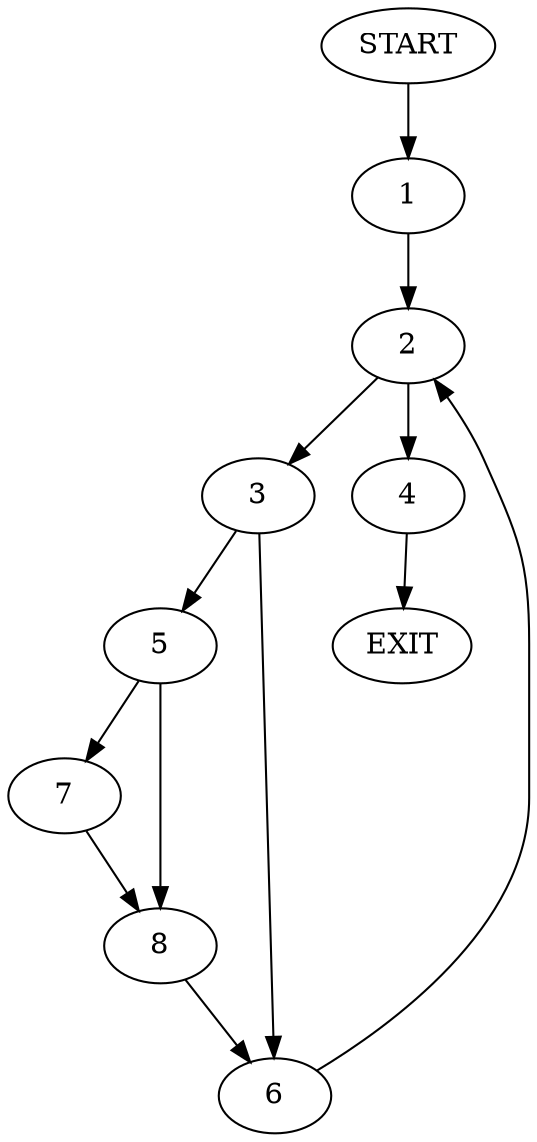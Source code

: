 digraph {
0 [label="START"]
9 [label="EXIT"]
0 -> 1
1 -> 2
2 -> 3
2 -> 4
3 -> 5
3 -> 6
4 -> 9
6 -> 2
5 -> 7
5 -> 8
8 -> 6
7 -> 8
}
